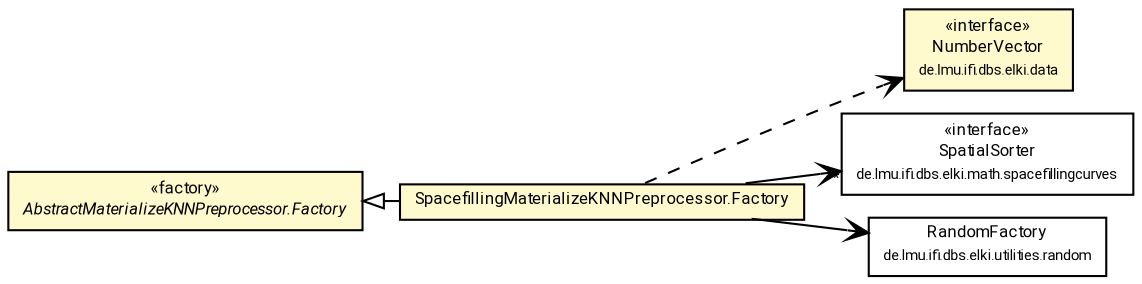 #!/usr/local/bin/dot
#
# Class diagram 
# Generated by UMLGraph version R5_7_2-60-g0e99a6 (http://www.spinellis.gr/umlgraph/)
#

digraph G {
	graph [fontnames="svg"]
	edge [fontname="Roboto",fontsize=7,labelfontname="Roboto",labelfontsize=7,color="black"];
	node [fontname="Roboto",fontcolor="black",fontsize=8,shape=plaintext,margin=0,width=0,height=0];
	nodesep=0.15;
	ranksep=0.25;
	rankdir=LR;
	// de.lmu.ifi.dbs.elki.data.NumberVector
	c9704237 [label=<<table title="de.lmu.ifi.dbs.elki.data.NumberVector" border="0" cellborder="1" cellspacing="0" cellpadding="2" bgcolor="LemonChiffon" href="../../../data/NumberVector.html" target="_parent">
		<tr><td><table border="0" cellspacing="0" cellpadding="1">
		<tr><td align="center" balign="center"> &#171;interface&#187; </td></tr>
		<tr><td align="center" balign="center"> <font face="Roboto">NumberVector</font> </td></tr>
		<tr><td align="center" balign="center"> <font face="Roboto" point-size="7.0">de.lmu.ifi.dbs.elki.data</font> </td></tr>
		</table></td></tr>
		</table>>, URL="../../../data/NumberVector.html"];
	// de.lmu.ifi.dbs.elki.math.spacefillingcurves.SpatialSorter
	c9704658 [label=<<table title="de.lmu.ifi.dbs.elki.math.spacefillingcurves.SpatialSorter" border="0" cellborder="1" cellspacing="0" cellpadding="2" href="../../../math/spacefillingcurves/SpatialSorter.html" target="_parent">
		<tr><td><table border="0" cellspacing="0" cellpadding="1">
		<tr><td align="center" balign="center"> &#171;interface&#187; </td></tr>
		<tr><td align="center" balign="center"> <font face="Roboto">SpatialSorter</font> </td></tr>
		<tr><td align="center" balign="center"> <font face="Roboto" point-size="7.0">de.lmu.ifi.dbs.elki.math.spacefillingcurves</font> </td></tr>
		</table></td></tr>
		</table>>, URL="../../../math/spacefillingcurves/SpatialSorter.html"];
	// de.lmu.ifi.dbs.elki.utilities.random.RandomFactory
	c9705031 [label=<<table title="de.lmu.ifi.dbs.elki.utilities.random.RandomFactory" border="0" cellborder="1" cellspacing="0" cellpadding="2" href="../../../utilities/random/RandomFactory.html" target="_parent">
		<tr><td><table border="0" cellspacing="0" cellpadding="1">
		<tr><td align="center" balign="center"> <font face="Roboto">RandomFactory</font> </td></tr>
		<tr><td align="center" balign="center"> <font face="Roboto" point-size="7.0">de.lmu.ifi.dbs.elki.utilities.random</font> </td></tr>
		</table></td></tr>
		</table>>, URL="../../../utilities/random/RandomFactory.html"];
	// de.lmu.ifi.dbs.elki.index.preprocessed.knn.SpacefillingMaterializeKNNPreprocessor.Factory<V extends de.lmu.ifi.dbs.elki.data.NumberVector>
	c9705546 [label=<<table title="de.lmu.ifi.dbs.elki.index.preprocessed.knn.SpacefillingMaterializeKNNPreprocessor.Factory" border="0" cellborder="1" cellspacing="0" cellpadding="2" bgcolor="lemonChiffon" href="SpacefillingMaterializeKNNPreprocessor.Factory.html" target="_parent">
		<tr><td><table border="0" cellspacing="0" cellpadding="1">
		<tr><td align="center" balign="center"> <font face="Roboto">SpacefillingMaterializeKNNPreprocessor.Factory</font> </td></tr>
		</table></td></tr>
		</table>>, URL="SpacefillingMaterializeKNNPreprocessor.Factory.html"];
	// de.lmu.ifi.dbs.elki.index.preprocessed.knn.AbstractMaterializeKNNPreprocessor.Factory<O>
	c9705558 [label=<<table title="de.lmu.ifi.dbs.elki.index.preprocessed.knn.AbstractMaterializeKNNPreprocessor.Factory" border="0" cellborder="1" cellspacing="0" cellpadding="2" bgcolor="LemonChiffon" href="AbstractMaterializeKNNPreprocessor.Factory.html" target="_parent">
		<tr><td><table border="0" cellspacing="0" cellpadding="1">
		<tr><td align="center" balign="center"> &#171;factory&#187; </td></tr>
		<tr><td align="center" balign="center"> <font face="Roboto"><i>AbstractMaterializeKNNPreprocessor.Factory</i></font> </td></tr>
		</table></td></tr>
		</table>>, URL="AbstractMaterializeKNNPreprocessor.Factory.html"];
	// de.lmu.ifi.dbs.elki.index.preprocessed.knn.SpacefillingMaterializeKNNPreprocessor.Factory<V extends de.lmu.ifi.dbs.elki.data.NumberVector> extends de.lmu.ifi.dbs.elki.index.preprocessed.knn.AbstractMaterializeKNNPreprocessor.Factory<O>
	c9705558 -> c9705546 [arrowtail=empty,dir=back,weight=10];
	// de.lmu.ifi.dbs.elki.index.preprocessed.knn.SpacefillingMaterializeKNNPreprocessor.Factory<V extends de.lmu.ifi.dbs.elki.data.NumberVector> navassoc de.lmu.ifi.dbs.elki.math.spacefillingcurves.SpatialSorter
	c9705546 -> c9704658 [arrowhead=open,weight=1,headlabel="*"];
	// de.lmu.ifi.dbs.elki.index.preprocessed.knn.SpacefillingMaterializeKNNPreprocessor.Factory<V extends de.lmu.ifi.dbs.elki.data.NumberVector> navassoc de.lmu.ifi.dbs.elki.utilities.random.RandomFactory
	c9705546 -> c9705031 [arrowhead=open,weight=1];
	// de.lmu.ifi.dbs.elki.index.preprocessed.knn.SpacefillingMaterializeKNNPreprocessor.Factory<V extends de.lmu.ifi.dbs.elki.data.NumberVector> depend de.lmu.ifi.dbs.elki.data.NumberVector
	c9705546 -> c9704237 [arrowhead=open,style=dashed,weight=0];
}

